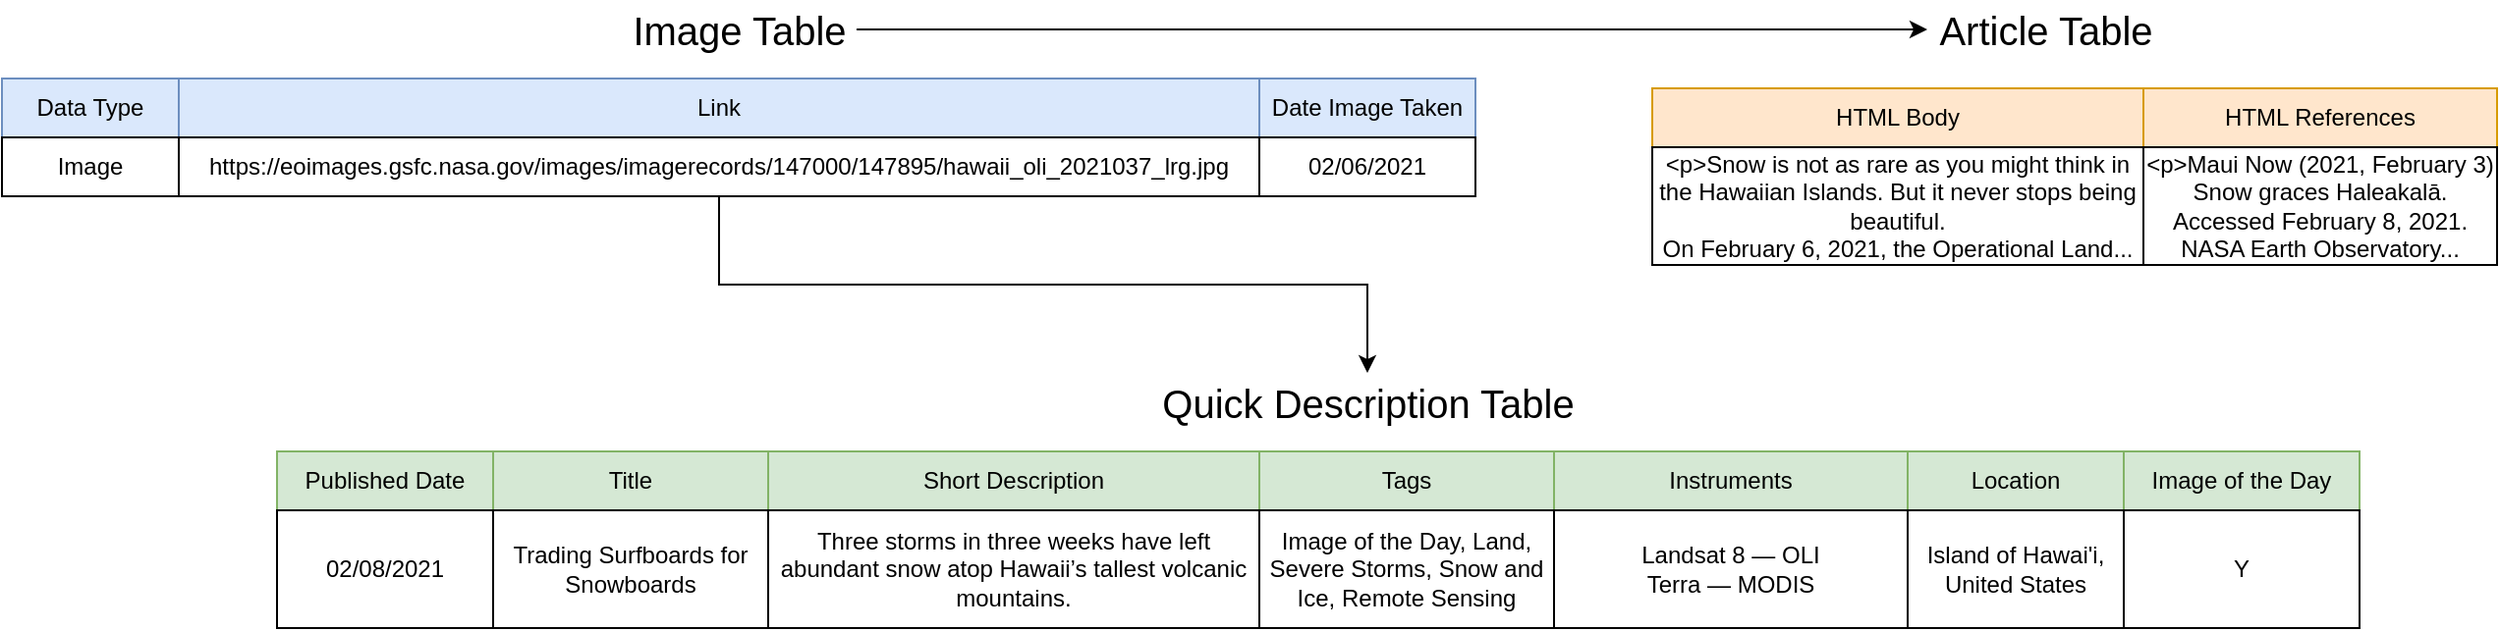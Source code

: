 <mxfile version="14.4.2" type="github" pages="2">
  <diagram id="DgOZ0ZBlZkzmCgMb5FOK" name="Page-1">
    <mxGraphModel dx="1483" dy="837" grid="0" gridSize="10" guides="1" tooltips="1" connect="1" arrows="1" fold="1" page="1" pageScale="1" pageWidth="1300" pageHeight="500" math="0" shadow="0">
      <root>
        <mxCell id="0" />
        <mxCell id="1" parent="0" />
        <mxCell id="kRIhXTrUBMo4nAtgMBx_-1" value="Title" style="rounded=0;whiteSpace=wrap;html=1;fillColor=#d5e8d4;strokeColor=#82b366;" vertex="1" parent="1">
          <mxGeometry x="260" y="270" width="140" height="30" as="geometry" />
        </mxCell>
        <mxCell id="kRIhXTrUBMo4nAtgMBx_-2" value="Link" style="rounded=0;whiteSpace=wrap;html=1;fillColor=#dae8fc;strokeColor=#6c8ebf;" vertex="1" parent="1">
          <mxGeometry x="100" y="80" width="550" height="30" as="geometry" />
        </mxCell>
        <mxCell id="kRIhXTrUBMo4nAtgMBx_-38" style="edgeStyle=orthogonalEdgeStyle;rounded=0;orthogonalLoop=1;jettySize=auto;html=1;fontSize=20;" edge="1" parent="1" source="kRIhXTrUBMo4nAtgMBx_-3" target="kRIhXTrUBMo4nAtgMBx_-21">
          <mxGeometry relative="1" as="geometry" />
        </mxCell>
        <mxCell id="kRIhXTrUBMo4nAtgMBx_-3" value="Image Table" style="text;html=1;align=center;verticalAlign=middle;resizable=0;points=[];autosize=1;fontSize=20;" vertex="1" parent="1">
          <mxGeometry x="325" y="40" width="120" height="30" as="geometry" />
        </mxCell>
        <mxCell id="kRIhXTrUBMo4nAtgMBx_-4" value="Date Image Taken" style="rounded=0;whiteSpace=wrap;html=1;fillColor=#dae8fc;strokeColor=#6c8ebf;" vertex="1" parent="1">
          <mxGeometry x="650" y="80" width="110" height="30" as="geometry" />
        </mxCell>
        <mxCell id="kRIhXTrUBMo4nAtgMBx_-6" value="Trading Surfboards for Snowboards" style="rounded=0;whiteSpace=wrap;html=1;" vertex="1" parent="1">
          <mxGeometry x="260" y="300" width="140" height="60" as="geometry" />
        </mxCell>
        <mxCell id="kRIhXTrUBMo4nAtgMBx_-35" style="edgeStyle=orthogonalEdgeStyle;rounded=0;orthogonalLoop=1;jettySize=auto;html=1;exitX=0.5;exitY=1;exitDx=0;exitDy=0;fontSize=20;" edge="1" parent="1" source="kRIhXTrUBMo4nAtgMBx_-7" target="kRIhXTrUBMo4nAtgMBx_-14">
          <mxGeometry relative="1" as="geometry" />
        </mxCell>
        <mxCell id="kRIhXTrUBMo4nAtgMBx_-7" value="https://eoimages.gsfc.nasa.gov/images/imagerecords/147000/147895/hawaii_oli_2021037_lrg.jpg" style="rounded=0;html=1;whiteSpace=wrap;" vertex="1" parent="1">
          <mxGeometry x="100" y="110" width="550" height="30" as="geometry" />
        </mxCell>
        <mxCell id="kRIhXTrUBMo4nAtgMBx_-8" value="02/06/2021" style="rounded=0;whiteSpace=wrap;html=1;" vertex="1" parent="1">
          <mxGeometry x="650" y="110" width="110" height="30" as="geometry" />
        </mxCell>
        <mxCell id="kRIhXTrUBMo4nAtgMBx_-12" value="Published Date" style="rounded=0;whiteSpace=wrap;html=1;fillColor=#d5e8d4;strokeColor=#82b366;" vertex="1" parent="1">
          <mxGeometry x="150" y="270" width="110" height="30" as="geometry" />
        </mxCell>
        <mxCell id="kRIhXTrUBMo4nAtgMBx_-13" value="02/08/2021" style="rounded=0;whiteSpace=wrap;html=1;" vertex="1" parent="1">
          <mxGeometry x="150" y="300" width="110" height="60" as="geometry" />
        </mxCell>
        <mxCell id="kRIhXTrUBMo4nAtgMBx_-14" value="Quick Description Table" style="text;html=1;align=center;verticalAlign=middle;resizable=0;points=[];autosize=1;fontSize=20;" vertex="1" parent="1">
          <mxGeometry x="590" y="230" width="230" height="30" as="geometry" />
        </mxCell>
        <mxCell id="kRIhXTrUBMo4nAtgMBx_-15" value="HTML Body" style="rounded=0;whiteSpace=wrap;html=1;fillColor=#ffe6cc;strokeColor=#d79b00;" vertex="1" parent="1">
          <mxGeometry x="850" y="85" width="250" height="30" as="geometry" />
        </mxCell>
        <mxCell id="kRIhXTrUBMo4nAtgMBx_-17" value="Data Type" style="rounded=0;whiteSpace=wrap;html=1;fillColor=#dae8fc;strokeColor=#6c8ebf;" vertex="1" parent="1">
          <mxGeometry x="10" y="80" width="90" height="30" as="geometry" />
        </mxCell>
        <mxCell id="kRIhXTrUBMo4nAtgMBx_-18" value="Image" style="rounded=0;whiteSpace=wrap;html=1;" vertex="1" parent="1">
          <mxGeometry x="10" y="110" width="90" height="30" as="geometry" />
        </mxCell>
        <mxCell id="kRIhXTrUBMo4nAtgMBx_-19" value="Tags" style="rounded=0;whiteSpace=wrap;html=1;fillColor=#d5e8d4;strokeColor=#82b366;" vertex="1" parent="1">
          <mxGeometry x="650" y="270" width="150" height="30" as="geometry" />
        </mxCell>
        <mxCell id="kRIhXTrUBMo4nAtgMBx_-20" value="Image of the Day, Land, Severe Storms, Snow and Ice, Remote Sensing" style="rounded=0;whiteSpace=wrap;html=1;" vertex="1" parent="1">
          <mxGeometry x="650" y="300" width="150" height="60" as="geometry" />
        </mxCell>
        <mxCell id="kRIhXTrUBMo4nAtgMBx_-21" value="Article Table" style="text;html=1;align=center;verticalAlign=middle;resizable=0;points=[];autosize=1;fontSize=20;" vertex="1" parent="1">
          <mxGeometry x="990" y="40" width="120" height="30" as="geometry" />
        </mxCell>
        <mxCell id="kRIhXTrUBMo4nAtgMBx_-22" value="&lt;div&gt;&amp;lt;p&amp;gt;Snow is not as rare as you might think in the Hawaiian Islands. But it never stops being beautiful.&lt;/div&gt;&lt;div&gt;&lt;span&gt;On February 6, 2021, the Operational Land...&lt;/span&gt;&lt;br&gt;&lt;/div&gt;" style="rounded=0;whiteSpace=wrap;html=1;" vertex="1" parent="1">
          <mxGeometry x="850" y="115" width="250" height="60" as="geometry" />
        </mxCell>
        <mxCell id="kRIhXTrUBMo4nAtgMBx_-23" value="Short Description" style="rounded=0;whiteSpace=wrap;html=1;fillColor=#d5e8d4;strokeColor=#82b366;" vertex="1" parent="1">
          <mxGeometry x="400" y="270" width="250" height="30" as="geometry" />
        </mxCell>
        <mxCell id="kRIhXTrUBMo4nAtgMBx_-24" value="HTML References" style="rounded=0;whiteSpace=wrap;html=1;fillColor=#ffe6cc;strokeColor=#d79b00;" vertex="1" parent="1">
          <mxGeometry x="1100" y="85" width="180" height="30" as="geometry" />
        </mxCell>
        <mxCell id="kRIhXTrUBMo4nAtgMBx_-25" value="&lt;div&gt;&amp;lt;p&amp;gt;Maui Now (2021, February 3) Snow graces Haleakalā. Accessed February 8, 2021.&lt;/div&gt;&lt;div&gt;NASA Earth Observatory...&lt;/div&gt;" style="rounded=0;whiteSpace=wrap;html=1;" vertex="1" parent="1">
          <mxGeometry x="1100" y="115" width="180" height="60" as="geometry" />
        </mxCell>
        <mxCell id="kRIhXTrUBMo4nAtgMBx_-26" value="Instruments" style="rounded=0;whiteSpace=wrap;html=1;fillColor=#d5e8d4;strokeColor=#82b366;" vertex="1" parent="1">
          <mxGeometry x="800" y="270" width="180" height="30" as="geometry" />
        </mxCell>
        <mxCell id="kRIhXTrUBMo4nAtgMBx_-27" value="&lt;div&gt;Landsat 8 — OLI&lt;/div&gt;&lt;div&gt;Terra — MODIS&lt;/div&gt;" style="rounded=0;whiteSpace=wrap;html=1;" vertex="1" parent="1">
          <mxGeometry x="800" y="300" width="180" height="60" as="geometry" />
        </mxCell>
        <mxCell id="kRIhXTrUBMo4nAtgMBx_-16" value="Three storms in three weeks have left abundant snow atop Hawaii’s tallest volcanic mountains." style="rounded=0;whiteSpace=wrap;html=1;" vertex="1" parent="1">
          <mxGeometry x="400" y="300" width="250" height="60" as="geometry" />
        </mxCell>
        <mxCell id="kRIhXTrUBMo4nAtgMBx_-29" value="Location" style="rounded=0;whiteSpace=wrap;html=1;fillColor=#d5e8d4;strokeColor=#82b366;" vertex="1" parent="1">
          <mxGeometry x="980" y="270" width="110" height="30" as="geometry" />
        </mxCell>
        <mxCell id="kRIhXTrUBMo4nAtgMBx_-30" value="&lt;div&gt;Island of Hawai&#39;i, United States&lt;/div&gt;" style="rounded=0;whiteSpace=wrap;html=1;" vertex="1" parent="1">
          <mxGeometry x="980" y="300" width="110" height="60" as="geometry" />
        </mxCell>
        <mxCell id="kRIhXTrUBMo4nAtgMBx_-32" value="Image of the Day" style="rounded=0;whiteSpace=wrap;html=1;fillColor=#d5e8d4;strokeColor=#82b366;" vertex="1" parent="1">
          <mxGeometry x="1090" y="270" width="120" height="30" as="geometry" />
        </mxCell>
        <mxCell id="kRIhXTrUBMo4nAtgMBx_-34" value="&lt;div&gt;Y&lt;/div&gt;" style="rounded=0;whiteSpace=wrap;html=1;" vertex="1" parent="1">
          <mxGeometry x="1090" y="300" width="120" height="60" as="geometry" />
        </mxCell>
      </root>
    </mxGraphModel>
  </diagram>
  <diagram id="66Qz9VY2qSXfvBeFn5cq" name="Page-2">
    <mxGraphModel dx="1483" dy="837" grid="1" gridSize="10" guides="1" tooltips="1" connect="1" arrows="1" fold="1" page="1" pageScale="1" pageWidth="1300" pageHeight="500" math="0" shadow="0">
      <root>
        <mxCell id="UODSUfMSBDZjMdt4mksL-0" />
        <mxCell id="UODSUfMSBDZjMdt4mksL-1" parent="UODSUfMSBDZjMdt4mksL-0" />
        <mxCell id="CVItN7Rl2XsKs7HtyeWn-20" style="edgeStyle=orthogonalEdgeStyle;rounded=0;orthogonalLoop=1;jettySize=auto;html=1;fontSize=16;" edge="1" parent="UODSUfMSBDZjMdt4mksL-1" source="UODSUfMSBDZjMdt4mksL-2" target="UODSUfMSBDZjMdt4mksL-3">
          <mxGeometry relative="1" as="geometry" />
        </mxCell>
        <mxCell id="UODSUfMSBDZjMdt4mksL-2" value="&lt;font style=&quot;font-size: 16px&quot;&gt;Image&lt;/font&gt;" style="rounded=0;whiteSpace=wrap;html=1;fontSize=20;" vertex="1" parent="UODSUfMSBDZjMdt4mksL-1">
          <mxGeometry x="585" y="20" width="120" height="60" as="geometry" />
        </mxCell>
        <mxCell id="CVItN7Rl2XsKs7HtyeWn-21" style="edgeStyle=orthogonalEdgeStyle;rounded=0;orthogonalLoop=1;jettySize=auto;html=1;fontSize=16;" edge="1" parent="UODSUfMSBDZjMdt4mksL-1" source="UODSUfMSBDZjMdt4mksL-3" target="CVItN7Rl2XsKs7HtyeWn-14">
          <mxGeometry relative="1" as="geometry" />
        </mxCell>
        <mxCell id="UODSUfMSBDZjMdt4mksL-3" value="&lt;span style=&quot;font-size: 12px&quot;&gt;https://eoimages.gsfc.nasa.gov/images/&lt;br&gt;imagerecords/147000/147895/hawaii_oli_2021037_lrg.jpg&lt;/span&gt;" style="rounded=0;whiteSpace=wrap;html=1;fontSize=20;" vertex="1" parent="UODSUfMSBDZjMdt4mksL-1">
          <mxGeometry x="470" y="110" width="350" height="60" as="geometry" />
        </mxCell>
        <mxCell id="CVItN7Rl2XsKs7HtyeWn-4" style="edgeStyle=orthogonalEdgeStyle;rounded=0;orthogonalLoop=1;jettySize=auto;html=1;fontSize=20;" edge="1" parent="UODSUfMSBDZjMdt4mksL-1" source="CVItN7Rl2XsKs7HtyeWn-1" target="CVItN7Rl2XsKs7HtyeWn-5">
          <mxGeometry relative="1" as="geometry">
            <mxPoint x="965" y="400" as="targetPoint" />
          </mxGeometry>
        </mxCell>
        <mxCell id="CVItN7Rl2XsKs7HtyeWn-6" style="edgeStyle=orthogonalEdgeStyle;rounded=0;orthogonalLoop=1;jettySize=auto;html=1;fontSize=20;" edge="1" parent="UODSUfMSBDZjMdt4mksL-1" source="CVItN7Rl2XsKs7HtyeWn-1" target="CVItN7Rl2XsKs7HtyeWn-7">
          <mxGeometry relative="1" as="geometry">
            <mxPoint x="735" y="380" as="targetPoint" />
          </mxGeometry>
        </mxCell>
        <mxCell id="CVItN7Rl2XsKs7HtyeWn-1" value="&lt;font style=&quot;font-size: 16px&quot;&gt;Description&lt;/font&gt;" style="rounded=0;whiteSpace=wrap;html=1;fontSize=20;" vertex="1" parent="UODSUfMSBDZjMdt4mksL-1">
          <mxGeometry x="795" y="290" width="120" height="60" as="geometry" />
        </mxCell>
        <mxCell id="CVItN7Rl2XsKs7HtyeWn-12" style="edgeStyle=orthogonalEdgeStyle;rounded=0;orthogonalLoop=1;jettySize=auto;html=1;fontSize=16;" edge="1" parent="UODSUfMSBDZjMdt4mksL-1" source="CVItN7Rl2XsKs7HtyeWn-3" target="CVItN7Rl2XsKs7HtyeWn-10">
          <mxGeometry relative="1" as="geometry" />
        </mxCell>
        <mxCell id="CVItN7Rl2XsKs7HtyeWn-13" style="edgeStyle=orthogonalEdgeStyle;rounded=0;orthogonalLoop=1;jettySize=auto;html=1;fontSize=16;" edge="1" parent="UODSUfMSBDZjMdt4mksL-1" source="CVItN7Rl2XsKs7HtyeWn-3" target="CVItN7Rl2XsKs7HtyeWn-11">
          <mxGeometry relative="1" as="geometry" />
        </mxCell>
        <mxCell id="CVItN7Rl2XsKs7HtyeWn-3" value="Article" style="rounded=0;whiteSpace=wrap;html=1;fontSize=16;" vertex="1" parent="UODSUfMSBDZjMdt4mksL-1">
          <mxGeometry x="385" y="290" width="120" height="60" as="geometry" />
        </mxCell>
        <mxCell id="CVItN7Rl2XsKs7HtyeWn-5" value="&lt;font style=&quot;font-size: 16px&quot;&gt;Tags&lt;/font&gt;" style="rounded=0;whiteSpace=wrap;html=1;" vertex="1" parent="UODSUfMSBDZjMdt4mksL-1">
          <mxGeometry x="935" y="360" width="120" height="60" as="geometry" />
        </mxCell>
        <mxCell id="CVItN7Rl2XsKs7HtyeWn-7" value="&lt;font style=&quot;font-size: 16px&quot;&gt;Published Date&lt;/font&gt;" style="rounded=0;whiteSpace=wrap;html=1;" vertex="1" parent="UODSUfMSBDZjMdt4mksL-1">
          <mxGeometry x="665" y="360" width="120" height="60" as="geometry" />
        </mxCell>
        <mxCell id="CVItN7Rl2XsKs7HtyeWn-10" value="Body" style="rounded=0;whiteSpace=wrap;html=1;fontSize=16;" vertex="1" parent="UODSUfMSBDZjMdt4mksL-1">
          <mxGeometry x="245" y="360" width="120" height="60" as="geometry" />
        </mxCell>
        <mxCell id="CVItN7Rl2XsKs7HtyeWn-11" value="References" style="rounded=0;whiteSpace=wrap;html=1;fontSize=16;" vertex="1" parent="UODSUfMSBDZjMdt4mksL-1">
          <mxGeometry x="515" y="360" width="120" height="60" as="geometry" />
        </mxCell>
        <mxCell id="CVItN7Rl2XsKs7HtyeWn-18" style="edgeStyle=orthogonalEdgeStyle;rounded=0;orthogonalLoop=1;jettySize=auto;html=1;entryX=0.5;entryY=0;entryDx=0;entryDy=0;fontSize=16;" edge="1" parent="UODSUfMSBDZjMdt4mksL-1" source="CVItN7Rl2XsKs7HtyeWn-14" target="CVItN7Rl2XsKs7HtyeWn-3">
          <mxGeometry relative="1" as="geometry" />
        </mxCell>
        <mxCell id="CVItN7Rl2XsKs7HtyeWn-19" style="edgeStyle=orthogonalEdgeStyle;rounded=0;orthogonalLoop=1;jettySize=auto;html=1;fontSize=16;" edge="1" parent="UODSUfMSBDZjMdt4mksL-1" source="CVItN7Rl2XsKs7HtyeWn-14" target="CVItN7Rl2XsKs7HtyeWn-1">
          <mxGeometry relative="1" as="geometry" />
        </mxCell>
        <mxCell id="CVItN7Rl2XsKs7HtyeWn-14" value="Date" style="rounded=0;whiteSpace=wrap;html=1;fontSize=16;" vertex="1" parent="UODSUfMSBDZjMdt4mksL-1">
          <mxGeometry x="585" y="200" width="120" height="60" as="geometry" />
        </mxCell>
      </root>
    </mxGraphModel>
  </diagram>
</mxfile>
